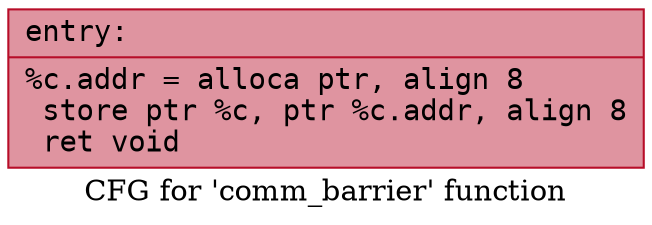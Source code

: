 digraph "CFG for 'comm_barrier' function" {
	label="CFG for 'comm_barrier' function";

	Node0x55c4aa6d1cc0 [shape=record,color="#b70d28ff", style=filled, fillcolor="#b70d2870" fontname="Courier",label="{entry:\l|  %c.addr = alloca ptr, align 8\l  store ptr %c, ptr %c.addr, align 8\l  ret void\l}"];
}
